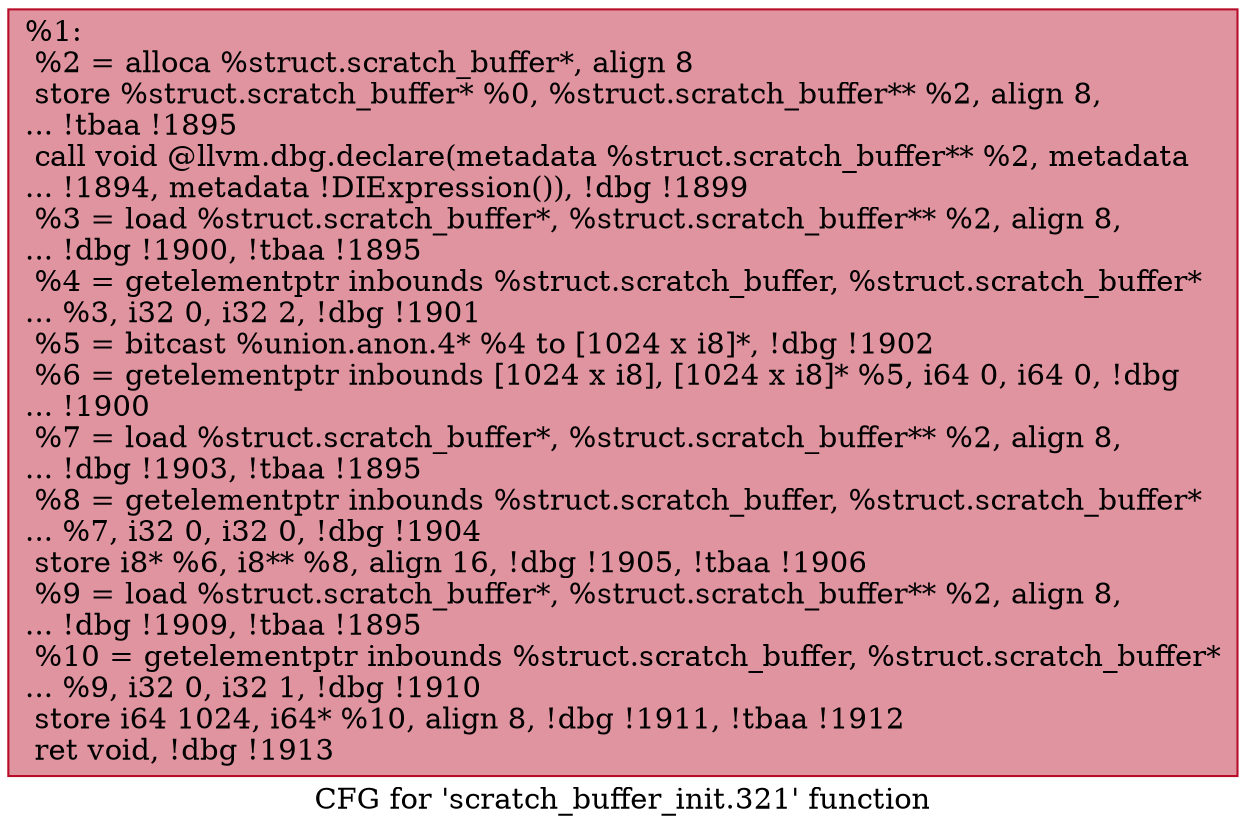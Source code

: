 digraph "CFG for 'scratch_buffer_init.321' function" {
	label="CFG for 'scratch_buffer_init.321' function";

	Node0x2253410 [shape=record,color="#b70d28ff", style=filled, fillcolor="#b70d2870",label="{%1:\l  %2 = alloca %struct.scratch_buffer*, align 8\l  store %struct.scratch_buffer* %0, %struct.scratch_buffer** %2, align 8,\l... !tbaa !1895\l  call void @llvm.dbg.declare(metadata %struct.scratch_buffer** %2, metadata\l... !1894, metadata !DIExpression()), !dbg !1899\l  %3 = load %struct.scratch_buffer*, %struct.scratch_buffer** %2, align 8,\l... !dbg !1900, !tbaa !1895\l  %4 = getelementptr inbounds %struct.scratch_buffer, %struct.scratch_buffer*\l... %3, i32 0, i32 2, !dbg !1901\l  %5 = bitcast %union.anon.4* %4 to [1024 x i8]*, !dbg !1902\l  %6 = getelementptr inbounds [1024 x i8], [1024 x i8]* %5, i64 0, i64 0, !dbg\l... !1900\l  %7 = load %struct.scratch_buffer*, %struct.scratch_buffer** %2, align 8,\l... !dbg !1903, !tbaa !1895\l  %8 = getelementptr inbounds %struct.scratch_buffer, %struct.scratch_buffer*\l... %7, i32 0, i32 0, !dbg !1904\l  store i8* %6, i8** %8, align 16, !dbg !1905, !tbaa !1906\l  %9 = load %struct.scratch_buffer*, %struct.scratch_buffer** %2, align 8,\l... !dbg !1909, !tbaa !1895\l  %10 = getelementptr inbounds %struct.scratch_buffer, %struct.scratch_buffer*\l... %9, i32 0, i32 1, !dbg !1910\l  store i64 1024, i64* %10, align 8, !dbg !1911, !tbaa !1912\l  ret void, !dbg !1913\l}"];
}
